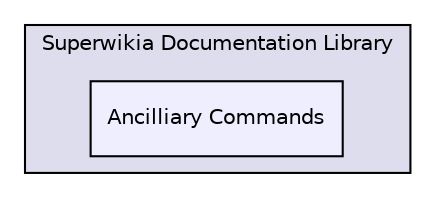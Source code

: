 digraph "Superwikia-Alpha-Codebase/Superwikia-Documentation-Library/Superwikia Documentation Library/Ancilliary Commands" {
  compound=true
  node [ fontsize="10", fontname="Helvetica"];
  edge [ labelfontsize="10", labelfontname="Helvetica"];
  subgraph clusterdir_112d5142b4f05e8052401605fb977884 {
    graph [ bgcolor="#ddddee", pencolor="black", label="Superwikia Documentation Library" fontname="Helvetica", fontsize="10", URL="dir_112d5142b4f05e8052401605fb977884.html"]
  dir_9a88e6c6e511321b4b7e3c897a626bee [shape=box, label="Ancilliary Commands", style="filled", fillcolor="#eeeeff", pencolor="black", URL="dir_9a88e6c6e511321b4b7e3c897a626bee.html"];
  }
}
